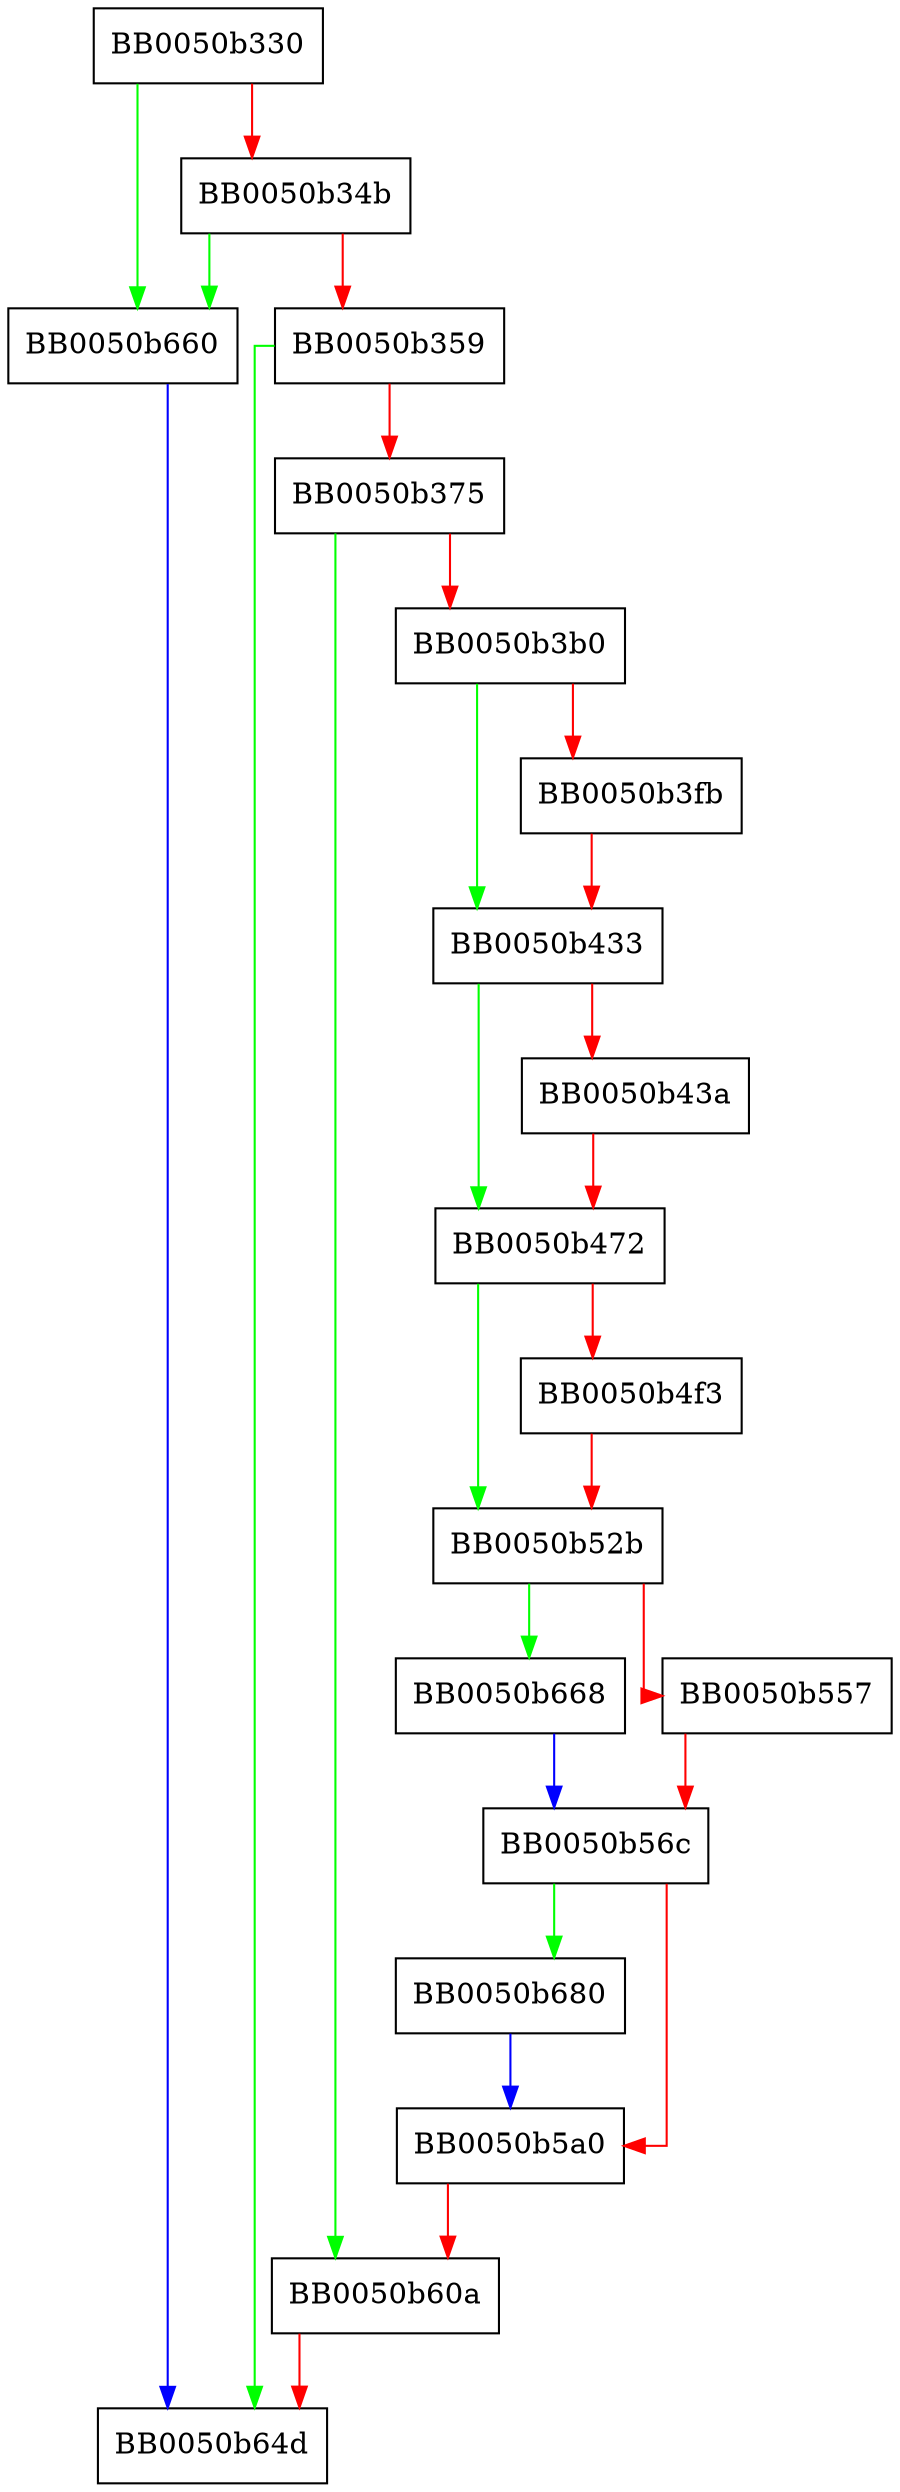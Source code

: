 digraph ossl_qlog_event_try_begin {
  node [shape="box"];
  graph [splines=ortho];
  BB0050b330 -> BB0050b660 [color="green"];
  BB0050b330 -> BB0050b34b [color="red"];
  BB0050b34b -> BB0050b660 [color="green"];
  BB0050b34b -> BB0050b359 [color="red"];
  BB0050b359 -> BB0050b64d [color="green"];
  BB0050b359 -> BB0050b375 [color="red"];
  BB0050b375 -> BB0050b60a [color="green"];
  BB0050b375 -> BB0050b3b0 [color="red"];
  BB0050b3b0 -> BB0050b433 [color="green"];
  BB0050b3b0 -> BB0050b3fb [color="red"];
  BB0050b3fb -> BB0050b433 [color="red"];
  BB0050b433 -> BB0050b472 [color="green"];
  BB0050b433 -> BB0050b43a [color="red"];
  BB0050b43a -> BB0050b472 [color="red"];
  BB0050b472 -> BB0050b52b [color="green"];
  BB0050b472 -> BB0050b4f3 [color="red"];
  BB0050b4f3 -> BB0050b52b [color="red"];
  BB0050b52b -> BB0050b668 [color="green"];
  BB0050b52b -> BB0050b557 [color="red"];
  BB0050b557 -> BB0050b56c [color="red"];
  BB0050b56c -> BB0050b680 [color="green"];
  BB0050b56c -> BB0050b5a0 [color="red"];
  BB0050b5a0 -> BB0050b60a [color="red"];
  BB0050b60a -> BB0050b64d [color="red"];
  BB0050b660 -> BB0050b64d [color="blue"];
  BB0050b668 -> BB0050b56c [color="blue"];
  BB0050b680 -> BB0050b5a0 [color="blue"];
}
